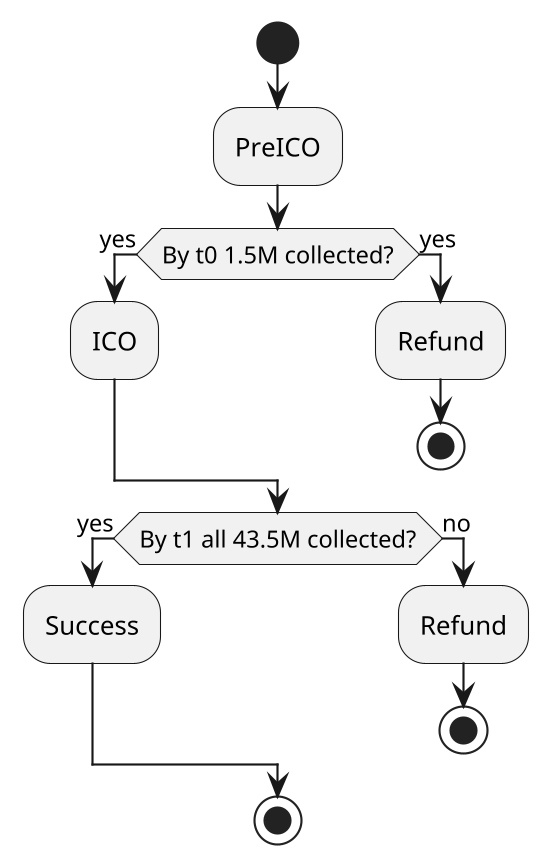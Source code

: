 @startuml
scale 550 width

start

:PreICO;

if (By t0 1.5M collected?) then (yes)
    :ICO;
else (yes)
    :Refund;
    stop
endif

if (By t1 all 43.5M collected?) then (yes)
    :Success;
else (no)
    :Refund;
    stop
endif

stop

@enduml